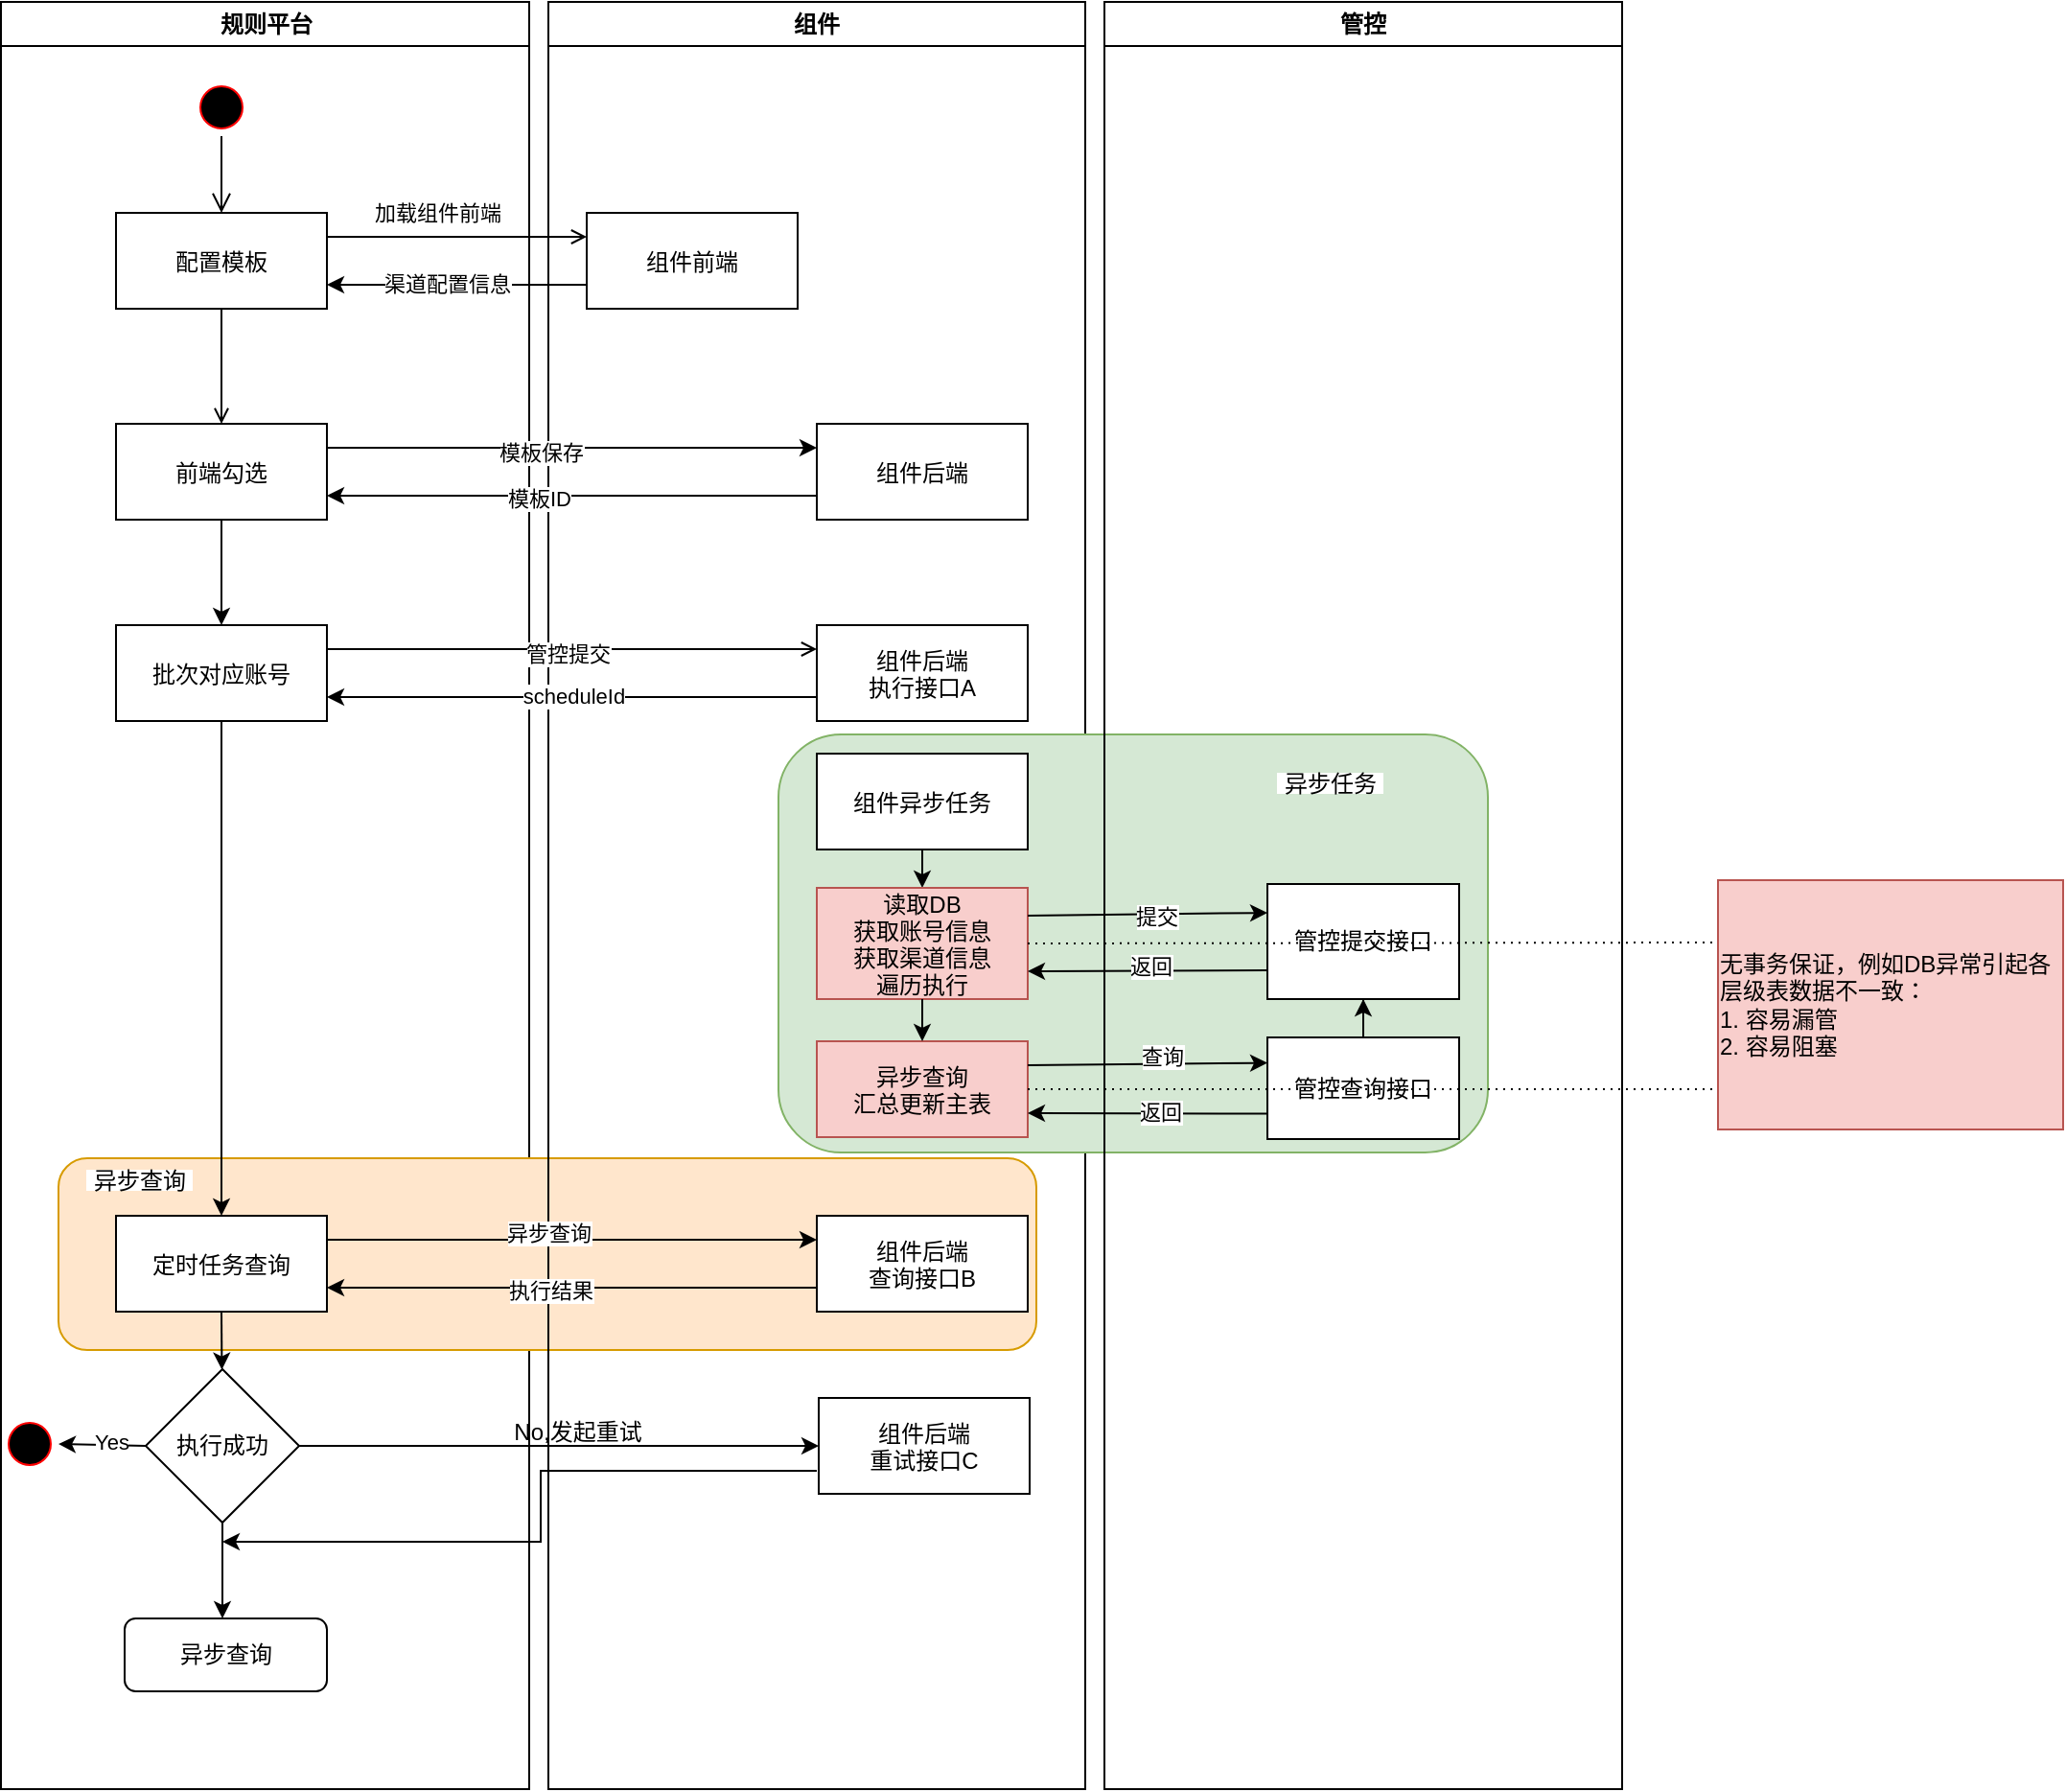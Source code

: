 <mxfile version="21.7.2" type="github">
  <diagram name="Page-1" id="e7e014a7-5840-1c2e-5031-d8a46d1fe8dd">
    <mxGraphModel dx="1728" dy="963" grid="1" gridSize="10" guides="1" tooltips="1" connect="1" arrows="1" fold="1" page="1" pageScale="1" pageWidth="1169" pageHeight="826" background="none" math="0" shadow="0">
      <root>
        <mxCell id="0" />
        <mxCell id="1" parent="0" />
        <mxCell id="2" value="规则平台" style="swimlane;whiteSpace=wrap;startSize=23;" parent="1" vertex="1">
          <mxGeometry x="164.5" y="128" width="275.5" height="932" as="geometry" />
        </mxCell>
        <mxCell id="7GEZSTCcY7-xvFBkgx0C-84" value="" style="rounded=1;whiteSpace=wrap;html=1;fillColor=#ffe6cc;strokeColor=#d79b00;" vertex="1" parent="2">
          <mxGeometry x="30" y="603" width="510" height="100" as="geometry" />
        </mxCell>
        <mxCell id="5" value="" style="ellipse;shape=startState;fillColor=#000000;strokeColor=#ff0000;" parent="2" vertex="1">
          <mxGeometry x="100" y="40" width="30" height="30" as="geometry" />
        </mxCell>
        <mxCell id="6" value="" style="edgeStyle=elbowEdgeStyle;elbow=vertical;verticalAlign=bottom;endArrow=open;endSize=8;strokeColor=#000000;endFill=1;rounded=0" parent="2" source="5" target="7" edge="1">
          <mxGeometry x="100" y="40" as="geometry">
            <mxPoint x="115" y="110" as="targetPoint" />
          </mxGeometry>
        </mxCell>
        <mxCell id="7" value="配置模板" style="" parent="2" vertex="1">
          <mxGeometry x="60" y="110" width="110" height="50" as="geometry" />
        </mxCell>
        <mxCell id="8" value="前端勾选" style="" parent="2" vertex="1">
          <mxGeometry x="60" y="220" width="110" height="50" as="geometry" />
        </mxCell>
        <mxCell id="9" value="" style="endArrow=open;strokeColor=#000000;endFill=1;rounded=0" parent="2" source="7" target="8" edge="1">
          <mxGeometry relative="1" as="geometry" />
        </mxCell>
        <mxCell id="10" value="批次对应账号" style="" parent="2" vertex="1">
          <mxGeometry x="60" y="325" width="110" height="50" as="geometry" />
        </mxCell>
        <mxCell id="7GEZSTCcY7-xvFBkgx0C-65" value="" style="endArrow=classic;html=1;rounded=0;exitX=0.5;exitY=1;exitDx=0;exitDy=0;entryX=0.5;entryY=0;entryDx=0;entryDy=0;" edge="1" parent="2" source="8" target="10">
          <mxGeometry width="50" height="50" relative="1" as="geometry">
            <mxPoint x="145.5" y="332" as="sourcePoint" />
            <mxPoint x="195.5" y="282" as="targetPoint" />
          </mxGeometry>
        </mxCell>
        <mxCell id="7GEZSTCcY7-xvFBkgx0C-66" value="定时任务查询" style="" vertex="1" parent="2">
          <mxGeometry x="60" y="633" width="110" height="50" as="geometry" />
        </mxCell>
        <mxCell id="7GEZSTCcY7-xvFBkgx0C-74" value="执行成功" style="rhombus;whiteSpace=wrap;html=1;" vertex="1" parent="2">
          <mxGeometry x="75.5" y="713" width="80" height="80" as="geometry" />
        </mxCell>
        <mxCell id="7GEZSTCcY7-xvFBkgx0C-75" value="" style="ellipse;shape=startState;fillColor=#000000;strokeColor=#ff0000;" vertex="1" parent="2">
          <mxGeometry y="737" width="30" height="30" as="geometry" />
        </mxCell>
        <mxCell id="7GEZSTCcY7-xvFBkgx0C-76" value="" style="endArrow=classic;html=1;rounded=0;exitX=0;exitY=0.5;exitDx=0;exitDy=0;entryX=1;entryY=0.5;entryDx=0;entryDy=0;" edge="1" parent="2" source="7GEZSTCcY7-xvFBkgx0C-74" target="7GEZSTCcY7-xvFBkgx0C-75">
          <mxGeometry width="50" height="50" relative="1" as="geometry">
            <mxPoint x="155.5" y="833" as="sourcePoint" />
            <mxPoint x="205.5" y="783" as="targetPoint" />
          </mxGeometry>
        </mxCell>
        <mxCell id="7GEZSTCcY7-xvFBkgx0C-77" value="Yes" style="edgeLabel;html=1;align=center;verticalAlign=middle;resizable=0;points=[];" vertex="1" connectable="0" parent="7GEZSTCcY7-xvFBkgx0C-76">
          <mxGeometry x="-0.204" y="-2" relative="1" as="geometry">
            <mxPoint as="offset" />
          </mxGeometry>
        </mxCell>
        <mxCell id="7GEZSTCcY7-xvFBkgx0C-78" value="" style="endArrow=classic;html=1;rounded=0;exitX=0.5;exitY=1;exitDx=0;exitDy=0;" edge="1" parent="2" source="7GEZSTCcY7-xvFBkgx0C-66" target="7GEZSTCcY7-xvFBkgx0C-74">
          <mxGeometry width="50" height="50" relative="1" as="geometry">
            <mxPoint x="185.5" y="793" as="sourcePoint" />
            <mxPoint x="235.5" y="743" as="targetPoint" />
          </mxGeometry>
        </mxCell>
        <mxCell id="7GEZSTCcY7-xvFBkgx0C-81" value="No,发起重试" style="text;html=1;align=center;verticalAlign=middle;resizable=0;points=[];autosize=1;strokeColor=none;fillColor=none;" vertex="1" parent="2">
          <mxGeometry x="255.5" y="731" width="90" height="30" as="geometry" />
        </mxCell>
        <mxCell id="7GEZSTCcY7-xvFBkgx0C-85" value="异步查询" style="rounded=0;whiteSpace=wrap;html=1;strokeColor=none;" vertex="1" parent="2">
          <mxGeometry x="44.5" y="609" width="55.5" height="11" as="geometry" />
        </mxCell>
        <mxCell id="7GEZSTCcY7-xvFBkgx0C-73" value="" style="endArrow=classic;html=1;rounded=0;exitX=0.5;exitY=1;exitDx=0;exitDy=0;entryX=0.5;entryY=0;entryDx=0;entryDy=0;" edge="1" parent="2" source="10" target="7GEZSTCcY7-xvFBkgx0C-66">
          <mxGeometry width="50" height="50" relative="1" as="geometry">
            <mxPoint x="-44.5" y="442" as="sourcePoint" />
            <mxPoint x="5.5" y="392" as="targetPoint" />
          </mxGeometry>
        </mxCell>
        <mxCell id="7GEZSTCcY7-xvFBkgx0C-88" value="异步查询" style="rounded=1;whiteSpace=wrap;html=1;" vertex="1" parent="2">
          <mxGeometry x="64.5" y="843" width="105.5" height="38" as="geometry" />
        </mxCell>
        <mxCell id="3" value="组件" style="swimlane;whiteSpace=wrap" parent="1" vertex="1">
          <mxGeometry x="450" y="128" width="280" height="932" as="geometry" />
        </mxCell>
        <mxCell id="7GEZSTCcY7-xvFBkgx0C-106" value="" style="rounded=1;whiteSpace=wrap;html=1;fillColor=#d5e8d4;strokeColor=#82b366;" vertex="1" parent="3">
          <mxGeometry x="120" y="382" width="370" height="218" as="geometry" />
        </mxCell>
        <mxCell id="15" value="组件前端" style="" parent="3" vertex="1">
          <mxGeometry x="20" y="110" width="110" height="50" as="geometry" />
        </mxCell>
        <mxCell id="16" value="组件后端" style="" parent="3" vertex="1">
          <mxGeometry x="140" y="220" width="110" height="50" as="geometry" />
        </mxCell>
        <mxCell id="30" value="组件后端&#xa;执行接口A" style="" parent="3" vertex="1">
          <mxGeometry x="140" y="325" width="110" height="50" as="geometry" />
        </mxCell>
        <mxCell id="7GEZSTCcY7-xvFBkgx0C-68" value="组件后端&#xa;查询接口B" style="" vertex="1" parent="3">
          <mxGeometry x="140" y="633" width="110" height="50" as="geometry" />
        </mxCell>
        <mxCell id="7GEZSTCcY7-xvFBkgx0C-79" value="组件后端&#xa;重试接口C" style="" vertex="1" parent="3">
          <mxGeometry x="141" y="728" width="110" height="50" as="geometry" />
        </mxCell>
        <mxCell id="7GEZSTCcY7-xvFBkgx0C-90" value="组件异步任务" style="" vertex="1" parent="3">
          <mxGeometry x="140" y="392" width="110" height="50" as="geometry" />
        </mxCell>
        <mxCell id="7GEZSTCcY7-xvFBkgx0C-91" value="" style="endArrow=classic;html=1;rounded=0;exitX=0.5;exitY=1;exitDx=0;exitDy=0;" edge="1" parent="3" source="7GEZSTCcY7-xvFBkgx0C-90">
          <mxGeometry width="50" height="50" relative="1" as="geometry">
            <mxPoint x="260" y="522" as="sourcePoint" />
            <mxPoint x="195" y="462" as="targetPoint" />
          </mxGeometry>
        </mxCell>
        <mxCell id="7GEZSTCcY7-xvFBkgx0C-92" value="读取DB&#xa;获取账号信息&#xa;获取渠道信息&#xa;遍历执行" style="fillColor=#f8cecc;strokeColor=#b85450;" vertex="1" parent="3">
          <mxGeometry x="140" y="462" width="110" height="58" as="geometry" />
        </mxCell>
        <mxCell id="7GEZSTCcY7-xvFBkgx0C-94" value="异步查询&#xa;汇总更新主表" style="fillColor=#f8cecc;strokeColor=#b85450;" vertex="1" parent="3">
          <mxGeometry x="140" y="542" width="110" height="50" as="geometry" />
        </mxCell>
        <mxCell id="7GEZSTCcY7-xvFBkgx0C-95" value="" style="endArrow=classic;html=1;rounded=0;exitX=0.5;exitY=1;exitDx=0;exitDy=0;entryX=0.5;entryY=0;entryDx=0;entryDy=0;" edge="1" parent="3" source="7GEZSTCcY7-xvFBkgx0C-92" target="7GEZSTCcY7-xvFBkgx0C-94">
          <mxGeometry width="50" height="50" relative="1" as="geometry">
            <mxPoint x="400" y="442" as="sourcePoint" />
            <mxPoint x="450" y="392" as="targetPoint" />
          </mxGeometry>
        </mxCell>
        <mxCell id="7GEZSTCcY7-xvFBkgx0C-108" value="异步任务" style="rounded=0;whiteSpace=wrap;html=1;strokeColor=none;" vertex="1" parent="3">
          <mxGeometry x="380" y="402" width="55.5" height="11" as="geometry" />
        </mxCell>
        <mxCell id="4" value="管控" style="swimlane;whiteSpace=wrap" parent="1" vertex="1">
          <mxGeometry x="740" y="128" width="270" height="932" as="geometry" />
        </mxCell>
        <mxCell id="7GEZSTCcY7-xvFBkgx0C-114" value="" style="edgeStyle=orthogonalEdgeStyle;rounded=0;orthogonalLoop=1;jettySize=auto;html=1;" edge="1" parent="4" source="7GEZSTCcY7-xvFBkgx0C-99" target="7GEZSTCcY7-xvFBkgx0C-93">
          <mxGeometry relative="1" as="geometry" />
        </mxCell>
        <mxCell id="7GEZSTCcY7-xvFBkgx0C-99" value="管控查询接口" style="rounded=0;whiteSpace=wrap;html=1;" vertex="1" parent="4">
          <mxGeometry x="85" y="540" width="100" height="53" as="geometry" />
        </mxCell>
        <mxCell id="7GEZSTCcY7-xvFBkgx0C-93" value="管控提交接口" style="rounded=0;whiteSpace=wrap;html=1;" vertex="1" parent="4">
          <mxGeometry x="85" y="460" width="100" height="60" as="geometry" />
        </mxCell>
        <mxCell id="20" value="" style="endArrow=open;strokeColor=#000000;endFill=1;rounded=0;entryX=0;entryY=0.25;entryDx=0;entryDy=0;exitX=1;exitY=0.25;exitDx=0;exitDy=0;" parent="1" source="10" target="30" edge="1">
          <mxGeometry relative="1" as="geometry">
            <mxPoint x="470" y="478" as="targetPoint" />
          </mxGeometry>
        </mxCell>
        <mxCell id="7GEZSTCcY7-xvFBkgx0C-57" value="管控提交" style="edgeLabel;html=1;align=center;verticalAlign=middle;resizable=0;points=[];" vertex="1" connectable="0" parent="20">
          <mxGeometry x="-0.143" y="-2" relative="1" as="geometry">
            <mxPoint x="16" as="offset" />
          </mxGeometry>
        </mxCell>
        <mxCell id="7GEZSTCcY7-xvFBkgx0C-42" value="" style="endArrow=classic;html=1;rounded=0;entryX=1;entryY=0.75;entryDx=0;entryDy=0;exitX=0;exitY=0.75;exitDx=0;exitDy=0;" edge="1" parent="1" source="15" target="7">
          <mxGeometry width="50" height="50" relative="1" as="geometry">
            <mxPoint x="850" y="570" as="sourcePoint" />
            <mxPoint x="900" y="520" as="targetPoint" />
          </mxGeometry>
        </mxCell>
        <mxCell id="7GEZSTCcY7-xvFBkgx0C-44" value="渠道配置信息" style="edgeLabel;html=1;align=center;verticalAlign=middle;resizable=0;points=[];" vertex="1" connectable="0" parent="7GEZSTCcY7-xvFBkgx0C-42">
          <mxGeometry x="0.081" y="-1" relative="1" as="geometry">
            <mxPoint as="offset" />
          </mxGeometry>
        </mxCell>
        <mxCell id="7GEZSTCcY7-xvFBkgx0C-49" value="" style="endArrow=classic;html=1;rounded=0;exitX=1;exitY=0.25;exitDx=0;exitDy=0;entryX=0;entryY=0.25;entryDx=0;entryDy=0;" edge="1" parent="1" source="8" target="16">
          <mxGeometry width="50" height="50" relative="1" as="geometry">
            <mxPoint x="360" y="400" as="sourcePoint" />
            <mxPoint x="410" y="350" as="targetPoint" />
          </mxGeometry>
        </mxCell>
        <mxCell id="7GEZSTCcY7-xvFBkgx0C-51" value="模板保存" style="edgeLabel;html=1;align=center;verticalAlign=middle;resizable=0;points=[];" vertex="1" connectable="0" parent="7GEZSTCcY7-xvFBkgx0C-49">
          <mxGeometry x="-0.133" y="-2" relative="1" as="geometry">
            <mxPoint as="offset" />
          </mxGeometry>
        </mxCell>
        <mxCell id="7GEZSTCcY7-xvFBkgx0C-50" value="" style="endArrow=classic;html=1;rounded=0;entryX=1;entryY=0.75;entryDx=0;entryDy=0;exitX=0;exitY=0.75;exitDx=0;exitDy=0;" edge="1" parent="1" source="16" target="8">
          <mxGeometry width="50" height="50" relative="1" as="geometry">
            <mxPoint x="370" y="440" as="sourcePoint" />
            <mxPoint x="420" y="390" as="targetPoint" />
          </mxGeometry>
        </mxCell>
        <mxCell id="7GEZSTCcY7-xvFBkgx0C-52" value="模板ID" style="edgeLabel;html=1;align=center;verticalAlign=middle;resizable=0;points=[];" vertex="1" connectable="0" parent="7GEZSTCcY7-xvFBkgx0C-50">
          <mxGeometry x="-0.073" y="1" relative="1" as="geometry">
            <mxPoint x="-27" as="offset" />
          </mxGeometry>
        </mxCell>
        <mxCell id="7GEZSTCcY7-xvFBkgx0C-59" value="" style="endArrow=classic;html=1;rounded=0;entryX=1;entryY=0.75;entryDx=0;entryDy=0;exitX=0;exitY=0.75;exitDx=0;exitDy=0;" edge="1" parent="1" source="30" target="10">
          <mxGeometry width="50" height="50" relative="1" as="geometry">
            <mxPoint x="480" y="570" as="sourcePoint" />
            <mxPoint x="530" y="520" as="targetPoint" />
          </mxGeometry>
        </mxCell>
        <mxCell id="7GEZSTCcY7-xvFBkgx0C-60" value="scheduleId" style="edgeLabel;html=1;align=center;verticalAlign=middle;resizable=0;points=[];" vertex="1" connectable="0" parent="7GEZSTCcY7-xvFBkgx0C-59">
          <mxGeometry x="-0.002" y="-1" relative="1" as="geometry">
            <mxPoint as="offset" />
          </mxGeometry>
        </mxCell>
        <mxCell id="7GEZSTCcY7-xvFBkgx0C-41" value="" style="endArrow=open;strokeColor=#000000;endFill=1;rounded=0;exitX=1;exitY=0.25;exitDx=0;exitDy=0;entryX=0;entryY=0.25;entryDx=0;entryDy=0;" edge="1" parent="1" source="7" target="15">
          <mxGeometry relative="1" as="geometry">
            <mxPoint x="340" y="250" as="sourcePoint" />
            <mxPoint x="464.5" y="262.58" as="targetPoint" />
          </mxGeometry>
        </mxCell>
        <mxCell id="7GEZSTCcY7-xvFBkgx0C-43" value="加载组件前端" style="edgeLabel;html=1;align=center;verticalAlign=middle;resizable=0;points=[];" vertex="1" connectable="0" parent="7GEZSTCcY7-xvFBkgx0C-41">
          <mxGeometry x="-0.222" y="1" relative="1" as="geometry">
            <mxPoint x="5" y="-12" as="offset" />
          </mxGeometry>
        </mxCell>
        <mxCell id="7GEZSTCcY7-xvFBkgx0C-67" value="" style="endArrow=classic;html=1;rounded=0;exitX=1;exitY=0.25;exitDx=0;exitDy=0;entryX=0;entryY=0.25;entryDx=0;entryDy=0;" edge="1" parent="1" source="7GEZSTCcY7-xvFBkgx0C-66" target="7GEZSTCcY7-xvFBkgx0C-68">
          <mxGeometry width="50" height="50" relative="1" as="geometry">
            <mxPoint x="350" y="791" as="sourcePoint" />
            <mxPoint x="400" y="741" as="targetPoint" />
          </mxGeometry>
        </mxCell>
        <mxCell id="7GEZSTCcY7-xvFBkgx0C-69" value="异步查询" style="edgeLabel;html=1;align=center;verticalAlign=middle;resizable=0;points=[];" vertex="1" connectable="0" parent="7GEZSTCcY7-xvFBkgx0C-67">
          <mxGeometry x="-0.396" y="2" relative="1" as="geometry">
            <mxPoint x="38" y="-2" as="offset" />
          </mxGeometry>
        </mxCell>
        <mxCell id="7GEZSTCcY7-xvFBkgx0C-70" value="" style="endArrow=classic;html=1;rounded=0;exitX=0;exitY=0.75;exitDx=0;exitDy=0;entryX=1;entryY=0.75;entryDx=0;entryDy=0;" edge="1" parent="1" source="7GEZSTCcY7-xvFBkgx0C-68" target="7GEZSTCcY7-xvFBkgx0C-66">
          <mxGeometry width="50" height="50" relative="1" as="geometry">
            <mxPoint x="430" y="871" as="sourcePoint" />
            <mxPoint x="480" y="821" as="targetPoint" />
          </mxGeometry>
        </mxCell>
        <mxCell id="7GEZSTCcY7-xvFBkgx0C-71" value="执行结果" style="edgeLabel;html=1;align=center;verticalAlign=middle;resizable=0;points=[];" vertex="1" connectable="0" parent="7GEZSTCcY7-xvFBkgx0C-70">
          <mxGeometry x="-0.12" y="1" relative="1" as="geometry">
            <mxPoint x="-27" as="offset" />
          </mxGeometry>
        </mxCell>
        <mxCell id="7GEZSTCcY7-xvFBkgx0C-80" value="" style="endArrow=classic;html=1;rounded=0;exitX=1;exitY=0.5;exitDx=0;exitDy=0;entryX=0;entryY=0.5;entryDx=0;entryDy=0;" edge="1" parent="1" source="7GEZSTCcY7-xvFBkgx0C-74" target="7GEZSTCcY7-xvFBkgx0C-79">
          <mxGeometry width="50" height="50" relative="1" as="geometry">
            <mxPoint x="330" y="901" as="sourcePoint" />
            <mxPoint x="380" y="851" as="targetPoint" />
          </mxGeometry>
        </mxCell>
        <mxCell id="7GEZSTCcY7-xvFBkgx0C-86" value="" style="endArrow=classic;html=1;rounded=0;" edge="1" parent="1">
          <mxGeometry width="50" height="50" relative="1" as="geometry">
            <mxPoint x="590" y="894" as="sourcePoint" />
            <mxPoint x="280" y="931" as="targetPoint" />
            <Array as="points">
              <mxPoint x="446" y="894" />
              <mxPoint x="446" y="931" />
            </Array>
          </mxGeometry>
        </mxCell>
        <mxCell id="7GEZSTCcY7-xvFBkgx0C-87" value="" style="endArrow=classic;html=1;rounded=0;exitX=0.5;exitY=1;exitDx=0;exitDy=0;" edge="1" parent="1" source="7GEZSTCcY7-xvFBkgx0C-74">
          <mxGeometry width="50" height="50" relative="1" as="geometry">
            <mxPoint x="850" y="781" as="sourcePoint" />
            <mxPoint x="280" y="971" as="targetPoint" />
          </mxGeometry>
        </mxCell>
        <mxCell id="7GEZSTCcY7-xvFBkgx0C-97" value="" style="endArrow=classic;html=1;rounded=0;exitX=1;exitY=0.25;exitDx=0;exitDy=0;entryX=0;entryY=0.25;entryDx=0;entryDy=0;" edge="1" parent="1" source="7GEZSTCcY7-xvFBkgx0C-92" target="7GEZSTCcY7-xvFBkgx0C-93">
          <mxGeometry width="50" height="50" relative="1" as="geometry">
            <mxPoint x="820" y="570" as="sourcePoint" />
            <mxPoint x="870" y="520" as="targetPoint" />
          </mxGeometry>
        </mxCell>
        <mxCell id="7GEZSTCcY7-xvFBkgx0C-102" value="提交" style="edgeLabel;html=1;align=center;verticalAlign=middle;resizable=0;points=[];" vertex="1" connectable="0" parent="7GEZSTCcY7-xvFBkgx0C-97">
          <mxGeometry x="0.067" y="-1" relative="1" as="geometry">
            <mxPoint as="offset" />
          </mxGeometry>
        </mxCell>
        <mxCell id="7GEZSTCcY7-xvFBkgx0C-98" value="" style="endArrow=classic;html=1;rounded=0;entryX=1;entryY=0.75;entryDx=0;entryDy=0;exitX=0;exitY=0.75;exitDx=0;exitDy=0;" edge="1" parent="1" source="7GEZSTCcY7-xvFBkgx0C-93" target="7GEZSTCcY7-xvFBkgx0C-92">
          <mxGeometry width="50" height="50" relative="1" as="geometry">
            <mxPoint x="810" y="630" as="sourcePoint" />
            <mxPoint x="900" y="520" as="targetPoint" />
          </mxGeometry>
        </mxCell>
        <mxCell id="7GEZSTCcY7-xvFBkgx0C-103" value="返回" style="edgeLabel;html=1;align=center;verticalAlign=middle;resizable=0;points=[];" vertex="1" connectable="0" parent="7GEZSTCcY7-xvFBkgx0C-98">
          <mxGeometry x="-0.028" y="-2" relative="1" as="geometry">
            <mxPoint as="offset" />
          </mxGeometry>
        </mxCell>
        <mxCell id="7GEZSTCcY7-xvFBkgx0C-100" value="" style="endArrow=classic;html=1;rounded=0;exitX=1;exitY=0.25;exitDx=0;exitDy=0;entryX=0;entryY=0.25;entryDx=0;entryDy=0;" edge="1" parent="1" source="7GEZSTCcY7-xvFBkgx0C-94" target="7GEZSTCcY7-xvFBkgx0C-99">
          <mxGeometry width="50" height="50" relative="1" as="geometry">
            <mxPoint x="850" y="570" as="sourcePoint" />
            <mxPoint x="900" y="520" as="targetPoint" />
          </mxGeometry>
        </mxCell>
        <mxCell id="7GEZSTCcY7-xvFBkgx0C-104" value="查询" style="edgeLabel;html=1;align=center;verticalAlign=middle;resizable=0;points=[];" vertex="1" connectable="0" parent="7GEZSTCcY7-xvFBkgx0C-100">
          <mxGeometry x="-0.105" y="4" relative="1" as="geometry">
            <mxPoint x="14" as="offset" />
          </mxGeometry>
        </mxCell>
        <mxCell id="7GEZSTCcY7-xvFBkgx0C-112" value="" style="endArrow=none;dashed=1;html=1;dashPattern=1 3;strokeWidth=1;rounded=0;exitX=1;exitY=0.5;exitDx=0;exitDy=0;entryX=0;entryY=0.25;entryDx=0;entryDy=0;endSize=3;startSize=3;" edge="1" parent="1" source="7GEZSTCcY7-xvFBkgx0C-92" target="7GEZSTCcY7-xvFBkgx0C-111">
          <mxGeometry width="50" height="50" relative="1" as="geometry">
            <mxPoint x="640" y="600" as="sourcePoint" />
            <mxPoint x="690" y="550" as="targetPoint" />
          </mxGeometry>
        </mxCell>
        <mxCell id="7GEZSTCcY7-xvFBkgx0C-101" value="" style="endArrow=classic;html=1;rounded=0;exitX=0;exitY=0.75;exitDx=0;exitDy=0;entryX=1;entryY=0.75;entryDx=0;entryDy=0;" edge="1" parent="1" source="7GEZSTCcY7-xvFBkgx0C-99" target="7GEZSTCcY7-xvFBkgx0C-94">
          <mxGeometry width="50" height="50" relative="1" as="geometry">
            <mxPoint x="830" y="820" as="sourcePoint" />
            <mxPoint x="880" y="770" as="targetPoint" />
          </mxGeometry>
        </mxCell>
        <mxCell id="7GEZSTCcY7-xvFBkgx0C-105" value="返回" style="edgeLabel;html=1;align=center;verticalAlign=middle;resizable=0;points=[];" vertex="1" connectable="0" parent="7GEZSTCcY7-xvFBkgx0C-101">
          <mxGeometry x="-0.107" y="-1" relative="1" as="geometry">
            <mxPoint as="offset" />
          </mxGeometry>
        </mxCell>
        <mxCell id="7GEZSTCcY7-xvFBkgx0C-111" value="&lt;div style=&quot;text-align: left;&quot;&gt;&lt;span style=&quot;background-color: initial;&quot;&gt;无事务保证，例如DB异常引起各层级表数据不一致：&lt;/span&gt;&lt;/div&gt;&lt;div style=&quot;text-align: left;&quot;&gt;&lt;span style=&quot;background-color: initial;&quot;&gt;1. 容易漏管&lt;/span&gt;&lt;/div&gt;&lt;div style=&quot;text-align: left;&quot;&gt;&lt;span style=&quot;background-color: initial;&quot;&gt;2. 容易阻塞&lt;/span&gt;&lt;/div&gt;" style="rounded=0;whiteSpace=wrap;html=1;fillColor=#f8cecc;strokeColor=#b85450;" vertex="1" parent="1">
          <mxGeometry x="1060" y="586" width="180" height="130" as="geometry" />
        </mxCell>
        <mxCell id="7GEZSTCcY7-xvFBkgx0C-115" value="" style="endArrow=none;dashed=1;html=1;dashPattern=1 3;strokeWidth=1;rounded=0;exitX=1;exitY=0.5;exitDx=0;exitDy=0;endSize=3;startSize=3;" edge="1" parent="1" source="7GEZSTCcY7-xvFBkgx0C-94">
          <mxGeometry width="50" height="50" relative="1" as="geometry">
            <mxPoint x="710" y="629" as="sourcePoint" />
            <mxPoint x="1060" y="695" as="targetPoint" />
          </mxGeometry>
        </mxCell>
      </root>
    </mxGraphModel>
  </diagram>
</mxfile>
